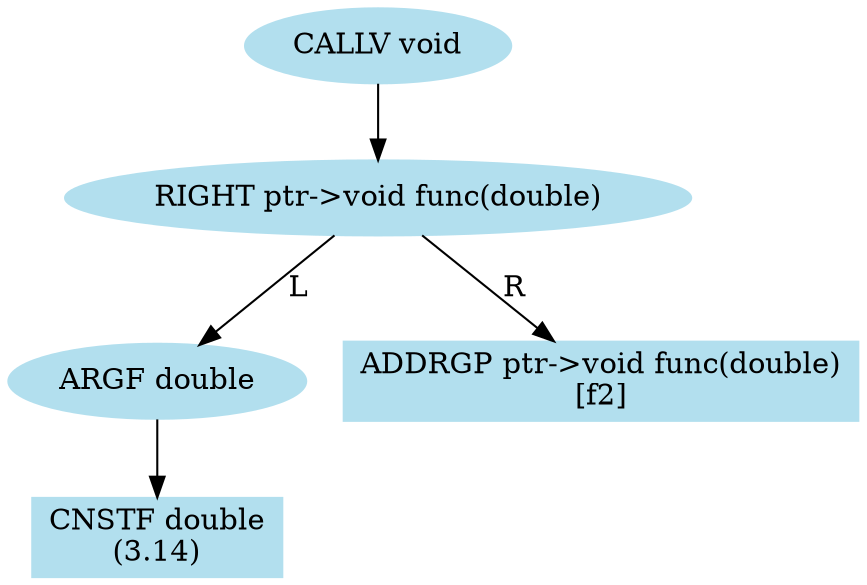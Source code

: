 ////////////////////////////////////////////////////////////////////////////////
// Generate the dot file for drawing semantic structure of statements

// File name: test.c
// Line number: 11
////////////////////////////////////////////////////////////////////////////////

digraph semantic_dag  {
    node [color=lightblue2, style=filled];

    v1 [label="CALLV void"];
    v2 [label="RIGHT ptr->void func(double)"];
    v1 -> v2;

    v3 [label="ARGF double"];
    v4 [label="ADDRGP ptr->void func(double)\n\[f2\]", shape=box];
    v2 -> v3 [label="L"];
    v2 -> v4 [label="R"];

    v5 [label="CNSTF double\n\(3.14\)", shape=box];
    v3 -> v5;

}
